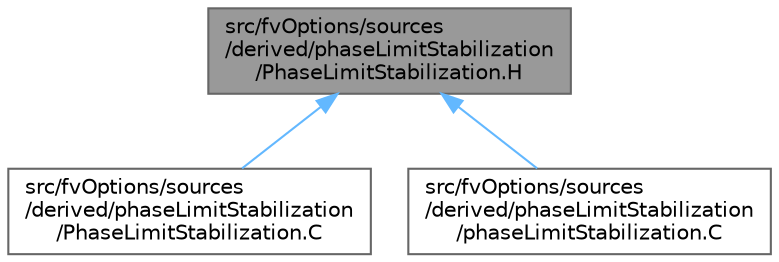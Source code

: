 digraph "src/fvOptions/sources/derived/phaseLimitStabilization/PhaseLimitStabilization.H"
{
 // LATEX_PDF_SIZE
  bgcolor="transparent";
  edge [fontname=Helvetica,fontsize=10,labelfontname=Helvetica,labelfontsize=10];
  node [fontname=Helvetica,fontsize=10,shape=box,height=0.2,width=0.4];
  Node1 [id="Node000001",label="src/fvOptions/sources\l/derived/phaseLimitStabilization\l/PhaseLimitStabilization.H",height=0.2,width=0.4,color="gray40", fillcolor="grey60", style="filled", fontcolor="black",tooltip=" "];
  Node1 -> Node2 [id="edge1_Node000001_Node000002",dir="back",color="steelblue1",style="solid",tooltip=" "];
  Node2 [id="Node000002",label="src/fvOptions/sources\l/derived/phaseLimitStabilization\l/PhaseLimitStabilization.C",height=0.2,width=0.4,color="grey40", fillcolor="white", style="filled",URL="$PhaseLimitStabilization_8C.html",tooltip=" "];
  Node1 -> Node3 [id="edge2_Node000001_Node000003",dir="back",color="steelblue1",style="solid",tooltip=" "];
  Node3 [id="Node000003",label="src/fvOptions/sources\l/derived/phaseLimitStabilization\l/phaseLimitStabilization.C",height=0.2,width=0.4,color="grey40", fillcolor="white", style="filled",URL="$phaseLimitStabilization_8C.html",tooltip=" "];
}
